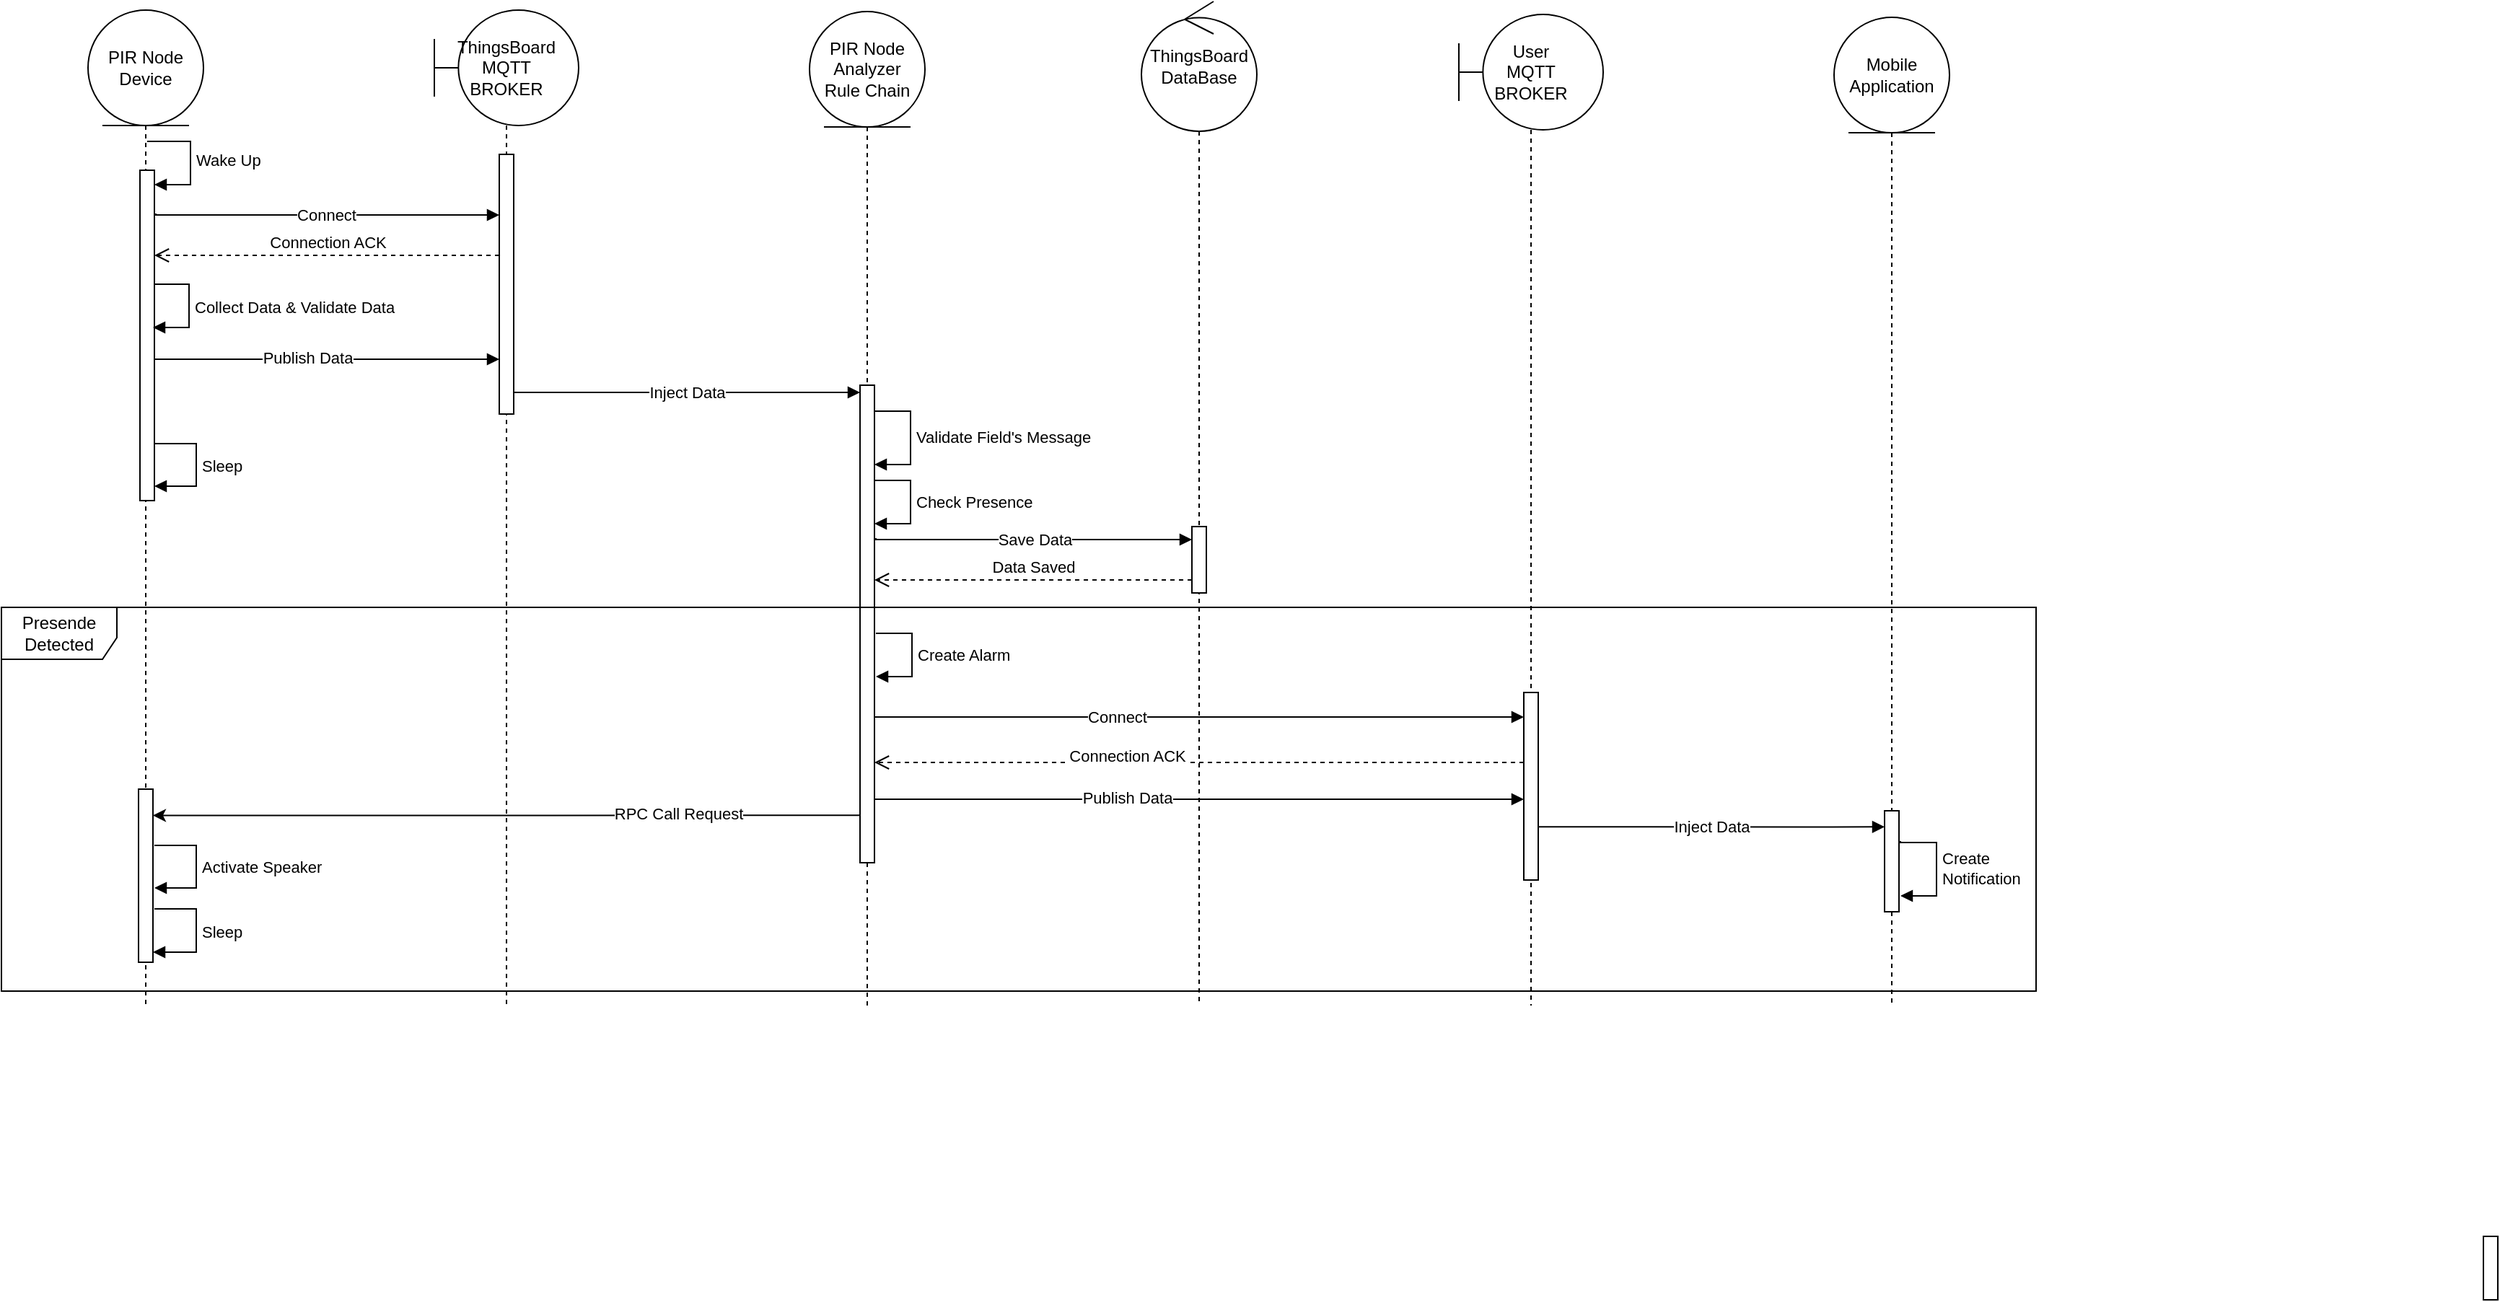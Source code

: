 <mxfile version="26.0.7" pages="4">
  <diagram name="Detect Presence Sequence" id="2YBvvXClWsGukQMizWep">
    <mxGraphModel dx="1434" dy="790" grid="1" gridSize="10" guides="1" tooltips="1" connect="1" arrows="1" fold="1" page="1" pageScale="1" pageWidth="850" pageHeight="1100" math="0" shadow="0">
      <root>
        <mxCell id="0" />
        <mxCell id="1" parent="0" />
        <mxCell id="kjBLO1USSmWoaKHuXrDI-1" value="PIR Node Device" style="shape=umlLifeline;perimeter=lifelinePerimeter;whiteSpace=wrap;html=1;container=1;dropTarget=0;collapsible=0;recursiveResize=0;outlineConnect=0;portConstraint=eastwest;newEdgeStyle={&quot;curved&quot;:0,&quot;rounded&quot;:0};participant=umlEntity;size=80;" vertex="1" parent="1">
          <mxGeometry x="80" y="50" width="80" height="690" as="geometry" />
        </mxCell>
        <mxCell id="kjBLO1USSmWoaKHuXrDI-7" value="" style="html=1;points=[[0,0,0,0,5],[0,1,0,0,-5],[1,0,0,0,5],[1,1,0,0,-5]];perimeter=orthogonalPerimeter;outlineConnect=0;targetShapes=umlLifeline;portConstraint=eastwest;newEdgeStyle={&quot;curved&quot;:0,&quot;rounded&quot;:0};" vertex="1" parent="kjBLO1USSmWoaKHuXrDI-1">
          <mxGeometry x="36" y="111" width="10" height="229" as="geometry" />
        </mxCell>
        <mxCell id="kjBLO1USSmWoaKHuXrDI-8" value="Wake Up" style="html=1;align=left;spacingLeft=2;endArrow=block;rounded=0;edgeStyle=orthogonalEdgeStyle;curved=0;rounded=0;" edge="1" target="kjBLO1USSmWoaKHuXrDI-7" parent="kjBLO1USSmWoaKHuXrDI-1">
          <mxGeometry relative="1" as="geometry">
            <mxPoint x="41" y="91" as="sourcePoint" />
            <Array as="points">
              <mxPoint x="71" y="121" />
            </Array>
          </mxGeometry>
        </mxCell>
        <mxCell id="kjBLO1USSmWoaKHuXrDI-12" value="Sleep" style="html=1;align=left;spacingLeft=2;endArrow=block;rounded=0;edgeStyle=orthogonalEdgeStyle;curved=0;rounded=0;" edge="1" parent="kjBLO1USSmWoaKHuXrDI-1">
          <mxGeometry relative="1" as="geometry">
            <mxPoint x="46" y="300.5" as="sourcePoint" />
            <Array as="points">
              <mxPoint x="75" y="300" />
              <mxPoint x="75" y="330" />
            </Array>
            <mxPoint x="46" y="330" as="targetPoint" />
          </mxGeometry>
        </mxCell>
        <mxCell id="kjBLO1USSmWoaKHuXrDI-2" value="ThingsBoard&lt;div&gt;MQTT&lt;/div&gt;&lt;div&gt;BROKER&lt;/div&gt;" style="shape=umlLifeline;perimeter=lifelinePerimeter;whiteSpace=wrap;html=1;container=1;dropTarget=0;collapsible=0;recursiveResize=0;outlineConnect=0;portConstraint=eastwest;newEdgeStyle={&quot;curved&quot;:0,&quot;rounded&quot;:0};participant=umlBoundary;size=80;" vertex="1" parent="1">
          <mxGeometry x="320" y="50" width="100" height="690" as="geometry" />
        </mxCell>
        <mxCell id="kjBLO1USSmWoaKHuXrDI-13" value="" style="html=1;points=[[0,0,0,0,5],[0,1,0,0,-5],[1,0,0,0,5],[1,1,0,0,-5]];perimeter=orthogonalPerimeter;outlineConnect=0;targetShapes=umlLifeline;portConstraint=eastwest;newEdgeStyle={&quot;curved&quot;:0,&quot;rounded&quot;:0};" vertex="1" parent="kjBLO1USSmWoaKHuXrDI-2">
          <mxGeometry x="45" y="100" width="10" height="180" as="geometry" />
        </mxCell>
        <mxCell id="kjBLO1USSmWoaKHuXrDI-4" value="PIR Node Analyzer&lt;div&gt;Rule Chain&lt;/div&gt;" style="shape=umlLifeline;perimeter=lifelinePerimeter;whiteSpace=wrap;html=1;container=1;dropTarget=0;collapsible=0;recursiveResize=0;outlineConnect=0;portConstraint=eastwest;newEdgeStyle={&quot;curved&quot;:0,&quot;rounded&quot;:0};participant=umlEntity;size=80;" vertex="1" parent="1">
          <mxGeometry x="580" y="51" width="80" height="689" as="geometry" />
        </mxCell>
        <mxCell id="kjBLO1USSmWoaKHuXrDI-14" value="" style="html=1;points=[[0,0,0,0,5],[0,1,0,0,-5],[1,0,0,0,5],[1,1,0,0,-5]];perimeter=orthogonalPerimeter;outlineConnect=0;targetShapes=umlLifeline;portConstraint=eastwest;newEdgeStyle={&quot;curved&quot;:0,&quot;rounded&quot;:0};" vertex="1" parent="kjBLO1USSmWoaKHuXrDI-4">
          <mxGeometry x="35" y="259" width="10" height="331" as="geometry" />
        </mxCell>
        <mxCell id="kjBLO1USSmWoaKHuXrDI-17" value="Validate Field&#39;s Message" style="html=1;align=left;spacingLeft=2;endArrow=block;rounded=0;edgeStyle=orthogonalEdgeStyle;curved=0;rounded=0;" edge="1" parent="kjBLO1USSmWoaKHuXrDI-4">
          <mxGeometry relative="1" as="geometry">
            <mxPoint x="45" y="276" as="sourcePoint" />
            <Array as="points">
              <mxPoint x="45" y="277" />
              <mxPoint x="70" y="277" />
              <mxPoint x="70" y="314" />
            </Array>
            <mxPoint x="45" y="314" as="targetPoint" />
          </mxGeometry>
        </mxCell>
        <mxCell id="kjBLO1USSmWoaKHuXrDI-5" value="User&lt;div&gt;MQTT&lt;/div&gt;&lt;div&gt;BROKER&lt;/div&gt;" style="shape=umlLifeline;perimeter=lifelinePerimeter;whiteSpace=wrap;html=1;container=1;dropTarget=0;collapsible=0;recursiveResize=0;outlineConnect=0;portConstraint=eastwest;newEdgeStyle={&quot;curved&quot;:0,&quot;rounded&quot;:0};participant=umlBoundary;size=80;" vertex="1" parent="1">
          <mxGeometry x="1030" y="53" width="100" height="687" as="geometry" />
        </mxCell>
        <mxCell id="kjBLO1USSmWoaKHuXrDI-37" value="" style="html=1;points=[[0,0,0,0,5],[0,1,0,0,-5],[1,0,0,0,5],[1,1,0,0,-5]];perimeter=orthogonalPerimeter;outlineConnect=0;targetShapes=umlLifeline;portConstraint=eastwest;newEdgeStyle={&quot;curved&quot;:0,&quot;rounded&quot;:0};" vertex="1" parent="kjBLO1USSmWoaKHuXrDI-5">
          <mxGeometry x="45" y="470" width="10" height="130" as="geometry" />
        </mxCell>
        <mxCell id="kjBLO1USSmWoaKHuXrDI-6" value="Mobile Application" style="shape=umlLifeline;perimeter=lifelinePerimeter;whiteSpace=wrap;html=1;container=1;dropTarget=0;collapsible=0;recursiveResize=0;outlineConnect=0;portConstraint=eastwest;newEdgeStyle={&quot;curved&quot;:0,&quot;rounded&quot;:0};participant=umlEntity;size=80;" vertex="1" parent="1">
          <mxGeometry x="1290" y="55" width="80" height="685" as="geometry" />
        </mxCell>
        <mxCell id="kjBLO1USSmWoaKHuXrDI-43" value="" style="html=1;points=[[0,0,0,0,5],[0,1,0,0,-5],[1,0,0,0,5],[1,1,0,0,-5]];perimeter=orthogonalPerimeter;outlineConnect=0;targetShapes=umlLifeline;portConstraint=eastwest;newEdgeStyle={&quot;curved&quot;:0,&quot;rounded&quot;:0};" vertex="1" parent="kjBLO1USSmWoaKHuXrDI-6">
          <mxGeometry x="35" y="550" width="10" height="70" as="geometry" />
        </mxCell>
        <mxCell id="kjBLO1USSmWoaKHuXrDI-9" value="Collect Data &amp;amp; Validate Data" style="html=1;align=left;spacingLeft=2;endArrow=block;rounded=0;edgeStyle=orthogonalEdgeStyle;curved=0;rounded=0;" edge="1" parent="1">
          <mxGeometry relative="1" as="geometry">
            <mxPoint x="126" y="240" as="sourcePoint" />
            <Array as="points">
              <mxPoint x="150" y="240" />
              <mxPoint x="150" y="270" />
            </Array>
            <mxPoint x="125" y="270" as="targetPoint" />
          </mxGeometry>
        </mxCell>
        <mxCell id="kjBLO1USSmWoaKHuXrDI-10" value="" style="html=1;align=left;spacingLeft=2;endArrow=block;rounded=0;edgeStyle=orthogonalEdgeStyle;curved=0;rounded=0;" edge="1" parent="1">
          <mxGeometry relative="1" as="geometry">
            <mxPoint x="126" y="292" as="sourcePoint" />
            <Array as="points">
              <mxPoint x="310" y="292" />
              <mxPoint x="310" y="292" />
            </Array>
            <mxPoint x="365" y="292" as="targetPoint" />
          </mxGeometry>
        </mxCell>
        <mxCell id="kjBLO1USSmWoaKHuXrDI-11" value="Publish Data" style="edgeLabel;html=1;align=center;verticalAlign=middle;resizable=0;points=[];" vertex="1" connectable="0" parent="kjBLO1USSmWoaKHuXrDI-10">
          <mxGeometry x="-0.112" y="1" relative="1" as="geometry">
            <mxPoint as="offset" />
          </mxGeometry>
        </mxCell>
        <mxCell id="kjBLO1USSmWoaKHuXrDI-15" value="" style="html=1;align=left;spacingLeft=2;endArrow=block;rounded=0;edgeStyle=orthogonalEdgeStyle;curved=0;rounded=0;" edge="1" parent="1">
          <mxGeometry relative="1" as="geometry">
            <mxPoint x="375" y="315" as="sourcePoint" />
            <Array as="points">
              <mxPoint x="560" y="315" />
              <mxPoint x="560" y="315" />
            </Array>
            <mxPoint x="615" y="315" as="targetPoint" />
          </mxGeometry>
        </mxCell>
        <mxCell id="kjBLO1USSmWoaKHuXrDI-16" value="Inject Data" style="edgeLabel;html=1;align=center;verticalAlign=middle;resizable=0;points=[];" vertex="1" connectable="0" parent="kjBLO1USSmWoaKHuXrDI-15">
          <mxGeometry x="-0.112" y="1" relative="1" as="geometry">
            <mxPoint x="13" y="1" as="offset" />
          </mxGeometry>
        </mxCell>
        <mxCell id="kjBLO1USSmWoaKHuXrDI-19" value="Check Presence" style="html=1;align=left;spacingLeft=2;endArrow=block;rounded=0;edgeStyle=orthogonalEdgeStyle;curved=0;rounded=0;" edge="1" parent="1">
          <mxGeometry relative="1" as="geometry">
            <mxPoint x="625" y="376" as="sourcePoint" />
            <Array as="points">
              <mxPoint x="650" y="376" />
              <mxPoint x="650" y="406" />
            </Array>
            <mxPoint x="625" y="406" as="targetPoint" />
          </mxGeometry>
        </mxCell>
        <mxCell id="kjBLO1USSmWoaKHuXrDI-20" value="ThingsBoard DataBase" style="shape=umlLifeline;perimeter=lifelinePerimeter;whiteSpace=wrap;html=1;container=1;dropTarget=0;collapsible=0;recursiveResize=0;outlineConnect=0;portConstraint=eastwest;newEdgeStyle={&quot;curved&quot;:0,&quot;rounded&quot;:0};participant=umlControl;size=90;" vertex="1" parent="1">
          <mxGeometry x="810" y="44" width="80" height="696" as="geometry" />
        </mxCell>
        <mxCell id="kjBLO1USSmWoaKHuXrDI-36" value="" style="html=1;points=[[0,0,0,0,5],[0,1,0,0,-5],[1,0,0,0,5],[1,1,0,0,-5]];perimeter=orthogonalPerimeter;outlineConnect=0;targetShapes=umlLifeline;portConstraint=eastwest;newEdgeStyle={&quot;curved&quot;:0,&quot;rounded&quot;:0};" vertex="1" parent="kjBLO1USSmWoaKHuXrDI-20">
          <mxGeometry x="35" y="364" width="10" height="46" as="geometry" />
        </mxCell>
        <mxCell id="kjBLO1USSmWoaKHuXrDI-21" value="" style="html=1;align=left;spacingLeft=2;endArrow=block;rounded=0;edgeStyle=orthogonalEdgeStyle;curved=0;rounded=0;" edge="1" parent="1">
          <mxGeometry relative="1" as="geometry">
            <mxPoint x="626" y="416" as="sourcePoint" />
            <Array as="points">
              <mxPoint x="626" y="417" />
            </Array>
            <mxPoint x="845" y="417" as="targetPoint" />
          </mxGeometry>
        </mxCell>
        <mxCell id="kjBLO1USSmWoaKHuXrDI-22" value="Save Data" style="edgeLabel;html=1;align=center;verticalAlign=middle;resizable=0;points=[];" vertex="1" connectable="0" parent="kjBLO1USSmWoaKHuXrDI-21">
          <mxGeometry x="-0.112" y="1" relative="1" as="geometry">
            <mxPoint x="13" y="1" as="offset" />
          </mxGeometry>
        </mxCell>
        <mxCell id="kjBLO1USSmWoaKHuXrDI-27" value="Data Saved" style="html=1;verticalAlign=bottom;endArrow=open;dashed=1;endSize=8;curved=0;rounded=0;exitX=0;exitY=1;exitDx=0;exitDy=-5;exitPerimeter=0;" edge="1" parent="1">
          <mxGeometry relative="1" as="geometry">
            <mxPoint x="625" y="445" as="targetPoint" />
            <mxPoint x="845" y="445" as="sourcePoint" />
            <mxPoint as="offset" />
          </mxGeometry>
        </mxCell>
        <mxCell id="kjBLO1USSmWoaKHuXrDI-30" value="" style="html=1;align=left;spacingLeft=2;endArrow=block;rounded=0;edgeStyle=orthogonalEdgeStyle;curved=0;rounded=0;" edge="1" parent="1" target="kjBLO1USSmWoaKHuXrDI-13">
          <mxGeometry relative="1" as="geometry">
            <mxPoint x="127" y="191" as="sourcePoint" />
            <Array as="points">
              <mxPoint x="127" y="192" />
            </Array>
            <mxPoint x="340" y="192" as="targetPoint" />
          </mxGeometry>
        </mxCell>
        <mxCell id="kjBLO1USSmWoaKHuXrDI-31" value="Connect" style="edgeLabel;html=1;align=center;verticalAlign=middle;resizable=0;points=[];" vertex="1" connectable="0" parent="kjBLO1USSmWoaKHuXrDI-30">
          <mxGeometry x="-0.112" y="1" relative="1" as="geometry">
            <mxPoint x="13" y="1" as="offset" />
          </mxGeometry>
        </mxCell>
        <mxCell id="kjBLO1USSmWoaKHuXrDI-32" value="Connection ACK" style="html=1;verticalAlign=bottom;endArrow=open;dashed=1;endSize=8;curved=0;rounded=0;" edge="1" parent="1" source="kjBLO1USSmWoaKHuXrDI-13">
          <mxGeometry relative="1" as="geometry">
            <mxPoint x="126" y="220" as="targetPoint" />
            <mxPoint x="346" y="220" as="sourcePoint" />
            <mxPoint as="offset" />
          </mxGeometry>
        </mxCell>
        <mxCell id="kjBLO1USSmWoaKHuXrDI-23" value="" style="html=1;points=[[0,0,0,0,5],[0,1,0,0,-5],[1,0,0,0,5],[1,1,0,0,-5]];perimeter=orthogonalPerimeter;outlineConnect=0;targetShapes=umlLifeline;portConstraint=eastwest;newEdgeStyle={&quot;curved&quot;:0,&quot;rounded&quot;:0};" vertex="1" parent="1">
          <mxGeometry x="1740" y="900" width="10" height="44" as="geometry" />
        </mxCell>
        <mxCell id="kjBLO1USSmWoaKHuXrDI-33" value="Create Alarm" style="html=1;align=left;spacingLeft=2;endArrow=block;rounded=0;edgeStyle=orthogonalEdgeStyle;curved=0;rounded=0;" edge="1" parent="1">
          <mxGeometry relative="1" as="geometry">
            <mxPoint x="626" y="482" as="sourcePoint" />
            <Array as="points">
              <mxPoint x="651" y="482" />
              <mxPoint x="651" y="512" />
            </Array>
            <mxPoint x="626" y="512" as="targetPoint" />
          </mxGeometry>
        </mxCell>
        <mxCell id="kjBLO1USSmWoaKHuXrDI-34" value="" style="html=1;align=left;spacingLeft=2;endArrow=block;rounded=0;edgeStyle=orthogonalEdgeStyle;curved=0;rounded=0;exitX=1;exitY=1;exitDx=0;exitDy=-5;exitPerimeter=0;" edge="1" parent="1">
          <mxGeometry relative="1" as="geometry">
            <mxPoint x="625" y="571" as="sourcePoint" />
            <Array as="points">
              <mxPoint x="1040" y="540" />
              <mxPoint x="1040" y="540" />
            </Array>
            <mxPoint x="1075" y="540" as="targetPoint" />
          </mxGeometry>
        </mxCell>
        <mxCell id="kjBLO1USSmWoaKHuXrDI-35" value="Connect" style="edgeLabel;html=1;align=center;verticalAlign=middle;resizable=0;points=[];" vertex="1" connectable="0" parent="kjBLO1USSmWoaKHuXrDI-34">
          <mxGeometry x="-0.112" y="1" relative="1" as="geometry">
            <mxPoint x="-15" y="1" as="offset" />
          </mxGeometry>
        </mxCell>
        <mxCell id="kjBLO1USSmWoaKHuXrDI-38" value="Connection ACK" style="html=1;verticalAlign=bottom;endArrow=open;dashed=1;endSize=8;curved=0;rounded=0;" edge="1" parent="1">
          <mxGeometry x="0.222" y="3" relative="1" as="geometry">
            <mxPoint x="625" y="571.5" as="targetPoint" />
            <mxPoint x="1075" y="571.5" as="sourcePoint" />
            <mxPoint y="1" as="offset" />
          </mxGeometry>
        </mxCell>
        <mxCell id="kjBLO1USSmWoaKHuXrDI-39" value="" style="html=1;align=left;spacingLeft=2;endArrow=block;rounded=0;edgeStyle=orthogonalEdgeStyle;curved=0;rounded=0;" edge="1" parent="1">
          <mxGeometry relative="1" as="geometry">
            <mxPoint x="625" y="597" as="sourcePoint" />
            <Array as="points">
              <mxPoint x="810" y="597" />
              <mxPoint x="810" y="597" />
            </Array>
            <mxPoint x="1075" y="597" as="targetPoint" />
          </mxGeometry>
        </mxCell>
        <mxCell id="kjBLO1USSmWoaKHuXrDI-40" value="Publish Data" style="edgeLabel;html=1;align=center;verticalAlign=middle;resizable=0;points=[];" vertex="1" connectable="0" parent="kjBLO1USSmWoaKHuXrDI-39">
          <mxGeometry x="-0.112" y="1" relative="1" as="geometry">
            <mxPoint x="-25" as="offset" />
          </mxGeometry>
        </mxCell>
        <mxCell id="kjBLO1USSmWoaKHuXrDI-41" value="" style="html=1;align=left;spacingLeft=2;endArrow=block;rounded=0;edgeStyle=orthogonalEdgeStyle;curved=0;rounded=0;" edge="1" parent="1">
          <mxGeometry relative="1" as="geometry">
            <mxPoint x="1085" y="616.17" as="sourcePoint" />
            <Array as="points">
              <mxPoint x="1270" y="616.17" />
              <mxPoint x="1270" y="616.17" />
            </Array>
            <mxPoint x="1325" y="616.17" as="targetPoint" />
          </mxGeometry>
        </mxCell>
        <mxCell id="kjBLO1USSmWoaKHuXrDI-42" value="Inject Data" style="edgeLabel;html=1;align=center;verticalAlign=middle;resizable=0;points=[];" vertex="1" connectable="0" parent="kjBLO1USSmWoaKHuXrDI-41">
          <mxGeometry x="-0.112" y="1" relative="1" as="geometry">
            <mxPoint x="13" y="1" as="offset" />
          </mxGeometry>
        </mxCell>
        <mxCell id="kjBLO1USSmWoaKHuXrDI-44" value="Presende Detected" style="shape=umlFrame;whiteSpace=wrap;html=1;pointerEvents=0;width=80;height=36;" vertex="1" parent="1">
          <mxGeometry x="20" y="464" width="1410" height="266" as="geometry" />
        </mxCell>
        <mxCell id="kjBLO1USSmWoaKHuXrDI-45" value="Create&lt;div&gt;Notification&lt;/div&gt;" style="html=1;align=left;spacingLeft=2;endArrow=block;rounded=0;edgeStyle=orthogonalEdgeStyle;curved=0;rounded=0;" edge="1" parent="1">
          <mxGeometry relative="1" as="geometry">
            <mxPoint x="1336" y="626" as="sourcePoint" />
            <Array as="points">
              <mxPoint x="1336" y="627" />
              <mxPoint x="1361" y="627" />
              <mxPoint x="1361" y="664" />
            </Array>
            <mxPoint x="1336" y="664" as="targetPoint" />
          </mxGeometry>
        </mxCell>
        <mxCell id="g8yGQBq_0c8yReJ27t6i-1" value="" style="html=1;points=[[0,0,0,0,5],[0,1,0,0,-5],[1,0,0,0,5],[1,1,0,0,-5]];perimeter=orthogonalPerimeter;outlineConnect=0;targetShapes=umlLifeline;portConstraint=eastwest;newEdgeStyle={&quot;curved&quot;:0,&quot;rounded&quot;:0};" vertex="1" parent="1">
          <mxGeometry x="115" y="590" width="10" height="120" as="geometry" />
        </mxCell>
        <mxCell id="1fY_BO1wfld2pdKoKQce-1" style="edgeStyle=orthogonalEdgeStyle;rounded=0;orthogonalLoop=1;jettySize=auto;html=1;curved=0;exitX=0;exitY=0.934;exitDx=0;exitDy=0;exitPerimeter=0;" edge="1" parent="1">
          <mxGeometry relative="1" as="geometry">
            <mxPoint x="125" y="608.2" as="targetPoint" />
            <mxPoint x="615" y="608.154" as="sourcePoint" />
            <Array as="points">
              <mxPoint x="370" y="608" />
              <mxPoint x="370" y="608" />
            </Array>
          </mxGeometry>
        </mxCell>
        <mxCell id="1fY_BO1wfld2pdKoKQce-2" value="RPC Call Request" style="edgeLabel;html=1;align=center;verticalAlign=middle;resizable=0;points=[];" vertex="1" connectable="0" parent="1fY_BO1wfld2pdKoKQce-1">
          <mxGeometry x="-0.486" y="-1" relative="1" as="geometry">
            <mxPoint as="offset" />
          </mxGeometry>
        </mxCell>
        <mxCell id="1fY_BO1wfld2pdKoKQce-3" value="Activate Speaker" style="html=1;align=left;spacingLeft=2;endArrow=block;rounded=0;edgeStyle=orthogonalEdgeStyle;curved=0;rounded=0;" edge="1" parent="1">
          <mxGeometry relative="1" as="geometry">
            <mxPoint x="126" y="629.0" as="sourcePoint" />
            <Array as="points">
              <mxPoint x="155" y="628.5" />
              <mxPoint x="155" y="658.5" />
            </Array>
            <mxPoint x="126" y="658.5" as="targetPoint" />
          </mxGeometry>
        </mxCell>
        <mxCell id="1fY_BO1wfld2pdKoKQce-4" value="Sleep" style="html=1;align=left;spacingLeft=2;endArrow=block;rounded=0;edgeStyle=orthogonalEdgeStyle;curved=0;rounded=0;" edge="1" parent="1" target="g8yGQBq_0c8yReJ27t6i-1">
          <mxGeometry relative="1" as="geometry">
            <mxPoint x="126" y="673.0" as="sourcePoint" />
            <Array as="points">
              <mxPoint x="155" y="673" />
              <mxPoint x="155" y="703" />
            </Array>
            <mxPoint x="126" y="702.5" as="targetPoint" />
          </mxGeometry>
        </mxCell>
      </root>
    </mxGraphModel>
  </diagram>
  <diagram name="Fire Hazard Sequence" id="AMLnjJaypyeUaeIKCTb4">
    <mxGraphModel dx="1434" dy="790" grid="1" gridSize="10" guides="1" tooltips="1" connect="1" arrows="1" fold="1" page="1" pageScale="1" pageWidth="850" pageHeight="1100" math="0" shadow="0">
      <root>
        <mxCell id="eryvUeOzvkUz627sLey5-0" />
        <mxCell id="eryvUeOzvkUz627sLey5-1" parent="eryvUeOzvkUz627sLey5-0" />
        <mxCell id="eryvUeOzvkUz627sLey5-2" value="PIR Node Device" style="shape=umlLifeline;perimeter=lifelinePerimeter;whiteSpace=wrap;html=1;container=1;dropTarget=0;collapsible=0;recursiveResize=0;outlineConnect=0;portConstraint=eastwest;newEdgeStyle={&quot;curved&quot;:0,&quot;rounded&quot;:0};participant=umlEntity;size=80;" vertex="1" parent="eryvUeOzvkUz627sLey5-1">
          <mxGeometry x="80" y="50" width="80" height="690" as="geometry" />
        </mxCell>
        <mxCell id="eryvUeOzvkUz627sLey5-3" value="" style="html=1;points=[[0,0,0,0,5],[0,1,0,0,-5],[1,0,0,0,5],[1,1,0,0,-5]];perimeter=orthogonalPerimeter;outlineConnect=0;targetShapes=umlLifeline;portConstraint=eastwest;newEdgeStyle={&quot;curved&quot;:0,&quot;rounded&quot;:0};" vertex="1" parent="eryvUeOzvkUz627sLey5-2">
          <mxGeometry x="36" y="111" width="10" height="229" as="geometry" />
        </mxCell>
        <mxCell id="eryvUeOzvkUz627sLey5-4" value="Wake Up" style="html=1;align=left;spacingLeft=2;endArrow=block;rounded=0;edgeStyle=orthogonalEdgeStyle;curved=0;rounded=0;" edge="1" parent="eryvUeOzvkUz627sLey5-2" target="eryvUeOzvkUz627sLey5-3">
          <mxGeometry relative="1" as="geometry">
            <mxPoint x="41" y="91" as="sourcePoint" />
            <Array as="points">
              <mxPoint x="71" y="121" />
            </Array>
          </mxGeometry>
        </mxCell>
        <mxCell id="eryvUeOzvkUz627sLey5-5" value="Sleep" style="html=1;align=left;spacingLeft=2;endArrow=block;rounded=0;edgeStyle=orthogonalEdgeStyle;curved=0;rounded=0;" edge="1" parent="eryvUeOzvkUz627sLey5-2">
          <mxGeometry relative="1" as="geometry">
            <mxPoint x="46" y="300.5" as="sourcePoint" />
            <Array as="points">
              <mxPoint x="75" y="300" />
              <mxPoint x="75" y="330" />
            </Array>
            <mxPoint x="46" y="330" as="targetPoint" />
          </mxGeometry>
        </mxCell>
        <mxCell id="eryvUeOzvkUz627sLey5-6" value="ThingsBoard&lt;div&gt;MQTT&lt;/div&gt;&lt;div&gt;BROKER&lt;/div&gt;" style="shape=umlLifeline;perimeter=lifelinePerimeter;whiteSpace=wrap;html=1;container=1;dropTarget=0;collapsible=0;recursiveResize=0;outlineConnect=0;portConstraint=eastwest;newEdgeStyle={&quot;curved&quot;:0,&quot;rounded&quot;:0};participant=umlBoundary;size=80;" vertex="1" parent="eryvUeOzvkUz627sLey5-1">
          <mxGeometry x="320" y="50" width="100" height="690" as="geometry" />
        </mxCell>
        <mxCell id="eryvUeOzvkUz627sLey5-7" value="" style="html=1;points=[[0,0,0,0,5],[0,1,0,0,-5],[1,0,0,0,5],[1,1,0,0,-5]];perimeter=orthogonalPerimeter;outlineConnect=0;targetShapes=umlLifeline;portConstraint=eastwest;newEdgeStyle={&quot;curved&quot;:0,&quot;rounded&quot;:0};" vertex="1" parent="eryvUeOzvkUz627sLey5-6">
          <mxGeometry x="45" y="100" width="10" height="180" as="geometry" />
        </mxCell>
        <mxCell id="eryvUeOzvkUz627sLey5-8" value="PIR Node Analyzer&lt;div&gt;Rule Chain&lt;/div&gt;" style="shape=umlLifeline;perimeter=lifelinePerimeter;whiteSpace=wrap;html=1;container=1;dropTarget=0;collapsible=0;recursiveResize=0;outlineConnect=0;portConstraint=eastwest;newEdgeStyle={&quot;curved&quot;:0,&quot;rounded&quot;:0};participant=umlEntity;size=80;" vertex="1" parent="eryvUeOzvkUz627sLey5-1">
          <mxGeometry x="580" y="51" width="80" height="689" as="geometry" />
        </mxCell>
        <mxCell id="eryvUeOzvkUz627sLey5-9" value="" style="html=1;points=[[0,0,0,0,5],[0,1,0,0,-5],[1,0,0,0,5],[1,1,0,0,-5]];perimeter=orthogonalPerimeter;outlineConnect=0;targetShapes=umlLifeline;portConstraint=eastwest;newEdgeStyle={&quot;curved&quot;:0,&quot;rounded&quot;:0};" vertex="1" parent="eryvUeOzvkUz627sLey5-8">
          <mxGeometry x="35" y="259" width="10" height="311" as="geometry" />
        </mxCell>
        <mxCell id="eryvUeOzvkUz627sLey5-10" value="Validate Field&#39;s Message" style="html=1;align=left;spacingLeft=2;endArrow=block;rounded=0;edgeStyle=orthogonalEdgeStyle;curved=0;rounded=0;" edge="1" parent="eryvUeOzvkUz627sLey5-8">
          <mxGeometry relative="1" as="geometry">
            <mxPoint x="45" y="276" as="sourcePoint" />
            <Array as="points">
              <mxPoint x="45" y="277" />
              <mxPoint x="70" y="277" />
              <mxPoint x="70" y="314" />
            </Array>
            <mxPoint x="45" y="314" as="targetPoint" />
          </mxGeometry>
        </mxCell>
        <mxCell id="eryvUeOzvkUz627sLey5-11" value="User&lt;div&gt;MQTT&lt;/div&gt;&lt;div&gt;BROKER&lt;/div&gt;" style="shape=umlLifeline;perimeter=lifelinePerimeter;whiteSpace=wrap;html=1;container=1;dropTarget=0;collapsible=0;recursiveResize=0;outlineConnect=0;portConstraint=eastwest;newEdgeStyle={&quot;curved&quot;:0,&quot;rounded&quot;:0};participant=umlBoundary;size=80;" vertex="1" parent="eryvUeOzvkUz627sLey5-1">
          <mxGeometry x="1030" y="53" width="100" height="687" as="geometry" />
        </mxCell>
        <mxCell id="eryvUeOzvkUz627sLey5-12" value="" style="html=1;points=[[0,0,0,0,5],[0,1,0,0,-5],[1,0,0,0,5],[1,1,0,0,-5]];perimeter=orthogonalPerimeter;outlineConnect=0;targetShapes=umlLifeline;portConstraint=eastwest;newEdgeStyle={&quot;curved&quot;:0,&quot;rounded&quot;:0};" vertex="1" parent="eryvUeOzvkUz627sLey5-11">
          <mxGeometry x="45" y="470" width="10" height="130" as="geometry" />
        </mxCell>
        <mxCell id="eryvUeOzvkUz627sLey5-13" value="Mobile Application" style="shape=umlLifeline;perimeter=lifelinePerimeter;whiteSpace=wrap;html=1;container=1;dropTarget=0;collapsible=0;recursiveResize=0;outlineConnect=0;portConstraint=eastwest;newEdgeStyle={&quot;curved&quot;:0,&quot;rounded&quot;:0};participant=umlEntity;size=80;" vertex="1" parent="eryvUeOzvkUz627sLey5-1">
          <mxGeometry x="1290" y="55" width="80" height="685" as="geometry" />
        </mxCell>
        <mxCell id="eryvUeOzvkUz627sLey5-14" value="" style="html=1;points=[[0,0,0,0,5],[0,1,0,0,-5],[1,0,0,0,5],[1,1,0,0,-5]];perimeter=orthogonalPerimeter;outlineConnect=0;targetShapes=umlLifeline;portConstraint=eastwest;newEdgeStyle={&quot;curved&quot;:0,&quot;rounded&quot;:0};" vertex="1" parent="eryvUeOzvkUz627sLey5-13">
          <mxGeometry x="35" y="550" width="10" height="70" as="geometry" />
        </mxCell>
        <mxCell id="eryvUeOzvkUz627sLey5-15" value="Collect Data &amp;amp; Validate Data" style="html=1;align=left;spacingLeft=2;endArrow=block;rounded=0;edgeStyle=orthogonalEdgeStyle;curved=0;rounded=0;" edge="1" parent="eryvUeOzvkUz627sLey5-1">
          <mxGeometry relative="1" as="geometry">
            <mxPoint x="126" y="240" as="sourcePoint" />
            <Array as="points">
              <mxPoint x="150" y="240" />
              <mxPoint x="150" y="270" />
            </Array>
            <mxPoint x="125" y="270" as="targetPoint" />
          </mxGeometry>
        </mxCell>
        <mxCell id="eryvUeOzvkUz627sLey5-16" value="" style="html=1;align=left;spacingLeft=2;endArrow=block;rounded=0;edgeStyle=orthogonalEdgeStyle;curved=0;rounded=0;" edge="1" parent="eryvUeOzvkUz627sLey5-1">
          <mxGeometry relative="1" as="geometry">
            <mxPoint x="126" y="292" as="sourcePoint" />
            <Array as="points">
              <mxPoint x="310" y="292" />
              <mxPoint x="310" y="292" />
            </Array>
            <mxPoint x="365" y="292" as="targetPoint" />
          </mxGeometry>
        </mxCell>
        <mxCell id="eryvUeOzvkUz627sLey5-17" value="Publish Data" style="edgeLabel;html=1;align=center;verticalAlign=middle;resizable=0;points=[];" vertex="1" connectable="0" parent="eryvUeOzvkUz627sLey5-16">
          <mxGeometry x="-0.112" y="1" relative="1" as="geometry">
            <mxPoint as="offset" />
          </mxGeometry>
        </mxCell>
        <mxCell id="eryvUeOzvkUz627sLey5-18" value="" style="html=1;align=left;spacingLeft=2;endArrow=block;rounded=0;edgeStyle=orthogonalEdgeStyle;curved=0;rounded=0;" edge="1" parent="eryvUeOzvkUz627sLey5-1">
          <mxGeometry relative="1" as="geometry">
            <mxPoint x="375" y="315" as="sourcePoint" />
            <Array as="points">
              <mxPoint x="560" y="315" />
              <mxPoint x="560" y="315" />
            </Array>
            <mxPoint x="615" y="315" as="targetPoint" />
          </mxGeometry>
        </mxCell>
        <mxCell id="eryvUeOzvkUz627sLey5-19" value="Inject Data" style="edgeLabel;html=1;align=center;verticalAlign=middle;resizable=0;points=[];" vertex="1" connectable="0" parent="eryvUeOzvkUz627sLey5-18">
          <mxGeometry x="-0.112" y="1" relative="1" as="geometry">
            <mxPoint x="13" y="1" as="offset" />
          </mxGeometry>
        </mxCell>
        <mxCell id="eryvUeOzvkUz627sLey5-20" value="Check Fire Hazard" style="html=1;align=left;spacingLeft=2;endArrow=block;rounded=0;edgeStyle=orthogonalEdgeStyle;curved=0;rounded=0;" edge="1" parent="eryvUeOzvkUz627sLey5-1">
          <mxGeometry relative="1" as="geometry">
            <mxPoint x="625" y="376" as="sourcePoint" />
            <Array as="points">
              <mxPoint x="650" y="376" />
              <mxPoint x="650" y="406" />
            </Array>
            <mxPoint x="625" y="406" as="targetPoint" />
          </mxGeometry>
        </mxCell>
        <mxCell id="eryvUeOzvkUz627sLey5-21" value="ThingsBoard DataBase" style="shape=umlLifeline;perimeter=lifelinePerimeter;whiteSpace=wrap;html=1;container=1;dropTarget=0;collapsible=0;recursiveResize=0;outlineConnect=0;portConstraint=eastwest;newEdgeStyle={&quot;curved&quot;:0,&quot;rounded&quot;:0};participant=umlControl;size=90;" vertex="1" parent="eryvUeOzvkUz627sLey5-1">
          <mxGeometry x="810" y="44" width="80" height="696" as="geometry" />
        </mxCell>
        <mxCell id="eryvUeOzvkUz627sLey5-22" value="" style="html=1;points=[[0,0,0,0,5],[0,1,0,0,-5],[1,0,0,0,5],[1,1,0,0,-5]];perimeter=orthogonalPerimeter;outlineConnect=0;targetShapes=umlLifeline;portConstraint=eastwest;newEdgeStyle={&quot;curved&quot;:0,&quot;rounded&quot;:0};" vertex="1" parent="eryvUeOzvkUz627sLey5-21">
          <mxGeometry x="35" y="364" width="10" height="46" as="geometry" />
        </mxCell>
        <mxCell id="eryvUeOzvkUz627sLey5-23" value="" style="html=1;align=left;spacingLeft=2;endArrow=block;rounded=0;edgeStyle=orthogonalEdgeStyle;curved=0;rounded=0;" edge="1" parent="eryvUeOzvkUz627sLey5-1">
          <mxGeometry relative="1" as="geometry">
            <mxPoint x="626" y="416" as="sourcePoint" />
            <Array as="points">
              <mxPoint x="626" y="417" />
            </Array>
            <mxPoint x="845" y="417" as="targetPoint" />
          </mxGeometry>
        </mxCell>
        <mxCell id="eryvUeOzvkUz627sLey5-24" value="Save Data" style="edgeLabel;html=1;align=center;verticalAlign=middle;resizable=0;points=[];" vertex="1" connectable="0" parent="eryvUeOzvkUz627sLey5-23">
          <mxGeometry x="-0.112" y="1" relative="1" as="geometry">
            <mxPoint x="13" y="1" as="offset" />
          </mxGeometry>
        </mxCell>
        <mxCell id="eryvUeOzvkUz627sLey5-25" value="Data Saved" style="html=1;verticalAlign=bottom;endArrow=open;dashed=1;endSize=8;curved=0;rounded=0;exitX=0;exitY=1;exitDx=0;exitDy=-5;exitPerimeter=0;" edge="1" parent="eryvUeOzvkUz627sLey5-1">
          <mxGeometry relative="1" as="geometry">
            <mxPoint x="625" y="445" as="targetPoint" />
            <mxPoint x="845" y="445" as="sourcePoint" />
            <mxPoint as="offset" />
          </mxGeometry>
        </mxCell>
        <mxCell id="eryvUeOzvkUz627sLey5-26" value="" style="html=1;align=left;spacingLeft=2;endArrow=block;rounded=0;edgeStyle=orthogonalEdgeStyle;curved=0;rounded=0;" edge="1" parent="eryvUeOzvkUz627sLey5-1" target="eryvUeOzvkUz627sLey5-7">
          <mxGeometry relative="1" as="geometry">
            <mxPoint x="127" y="191" as="sourcePoint" />
            <Array as="points">
              <mxPoint x="127" y="192" />
            </Array>
            <mxPoint x="340" y="192" as="targetPoint" />
          </mxGeometry>
        </mxCell>
        <mxCell id="eryvUeOzvkUz627sLey5-27" value="Connect" style="edgeLabel;html=1;align=center;verticalAlign=middle;resizable=0;points=[];" vertex="1" connectable="0" parent="eryvUeOzvkUz627sLey5-26">
          <mxGeometry x="-0.112" y="1" relative="1" as="geometry">
            <mxPoint x="13" y="1" as="offset" />
          </mxGeometry>
        </mxCell>
        <mxCell id="eryvUeOzvkUz627sLey5-28" value="Connection ACK" style="html=1;verticalAlign=bottom;endArrow=open;dashed=1;endSize=8;curved=0;rounded=0;" edge="1" parent="eryvUeOzvkUz627sLey5-1" source="eryvUeOzvkUz627sLey5-7">
          <mxGeometry relative="1" as="geometry">
            <mxPoint x="126" y="220" as="targetPoint" />
            <mxPoint x="346" y="220" as="sourcePoint" />
            <mxPoint as="offset" />
          </mxGeometry>
        </mxCell>
        <mxCell id="eryvUeOzvkUz627sLey5-29" value="" style="html=1;points=[[0,0,0,0,5],[0,1,0,0,-5],[1,0,0,0,5],[1,1,0,0,-5]];perimeter=orthogonalPerimeter;outlineConnect=0;targetShapes=umlLifeline;portConstraint=eastwest;newEdgeStyle={&quot;curved&quot;:0,&quot;rounded&quot;:0};" vertex="1" parent="eryvUeOzvkUz627sLey5-1">
          <mxGeometry x="1740" y="900" width="10" height="44" as="geometry" />
        </mxCell>
        <mxCell id="eryvUeOzvkUz627sLey5-30" value="Create FIre Hazard Alarm" style="html=1;align=left;spacingLeft=2;endArrow=block;rounded=0;edgeStyle=orthogonalEdgeStyle;curved=0;rounded=0;" edge="1" parent="eryvUeOzvkUz627sLey5-1">
          <mxGeometry relative="1" as="geometry">
            <mxPoint x="626" y="482" as="sourcePoint" />
            <Array as="points">
              <mxPoint x="651" y="482" />
              <mxPoint x="651" y="512" />
            </Array>
            <mxPoint x="626" y="512" as="targetPoint" />
          </mxGeometry>
        </mxCell>
        <mxCell id="eryvUeOzvkUz627sLey5-31" value="" style="html=1;align=left;spacingLeft=2;endArrow=block;rounded=0;edgeStyle=orthogonalEdgeStyle;curved=0;rounded=0;exitX=1;exitY=1;exitDx=0;exitDy=-5;exitPerimeter=0;" edge="1" parent="eryvUeOzvkUz627sLey5-1">
          <mxGeometry relative="1" as="geometry">
            <mxPoint x="625" y="571" as="sourcePoint" />
            <Array as="points">
              <mxPoint x="1040" y="540" />
              <mxPoint x="1040" y="540" />
            </Array>
            <mxPoint x="1075" y="540" as="targetPoint" />
          </mxGeometry>
        </mxCell>
        <mxCell id="eryvUeOzvkUz627sLey5-32" value="Connect" style="edgeLabel;html=1;align=center;verticalAlign=middle;resizable=0;points=[];" vertex="1" connectable="0" parent="eryvUeOzvkUz627sLey5-31">
          <mxGeometry x="-0.112" y="1" relative="1" as="geometry">
            <mxPoint x="-15" y="1" as="offset" />
          </mxGeometry>
        </mxCell>
        <mxCell id="eryvUeOzvkUz627sLey5-33" value="Connection ACK" style="html=1;verticalAlign=bottom;endArrow=open;dashed=1;endSize=8;curved=0;rounded=0;" edge="1" parent="eryvUeOzvkUz627sLey5-1">
          <mxGeometry x="0.222" y="3" relative="1" as="geometry">
            <mxPoint x="625" y="571.5" as="targetPoint" />
            <mxPoint x="1075" y="571.5" as="sourcePoint" />
            <mxPoint y="1" as="offset" />
          </mxGeometry>
        </mxCell>
        <mxCell id="eryvUeOzvkUz627sLey5-34" value="" style="html=1;align=left;spacingLeft=2;endArrow=block;rounded=0;edgeStyle=orthogonalEdgeStyle;curved=0;rounded=0;" edge="1" parent="eryvUeOzvkUz627sLey5-1">
          <mxGeometry relative="1" as="geometry">
            <mxPoint x="625" y="597" as="sourcePoint" />
            <Array as="points">
              <mxPoint x="810" y="597" />
              <mxPoint x="810" y="597" />
            </Array>
            <mxPoint x="1075" y="597" as="targetPoint" />
          </mxGeometry>
        </mxCell>
        <mxCell id="eryvUeOzvkUz627sLey5-35" value="Publish Data" style="edgeLabel;html=1;align=center;verticalAlign=middle;resizable=0;points=[];" vertex="1" connectable="0" parent="eryvUeOzvkUz627sLey5-34">
          <mxGeometry x="-0.112" y="1" relative="1" as="geometry">
            <mxPoint x="-25" as="offset" />
          </mxGeometry>
        </mxCell>
        <mxCell id="eryvUeOzvkUz627sLey5-36" value="" style="html=1;align=left;spacingLeft=2;endArrow=block;rounded=0;edgeStyle=orthogonalEdgeStyle;curved=0;rounded=0;" edge="1" parent="eryvUeOzvkUz627sLey5-1">
          <mxGeometry relative="1" as="geometry">
            <mxPoint x="1085" y="616.17" as="sourcePoint" />
            <Array as="points">
              <mxPoint x="1270" y="616.17" />
              <mxPoint x="1270" y="616.17" />
            </Array>
            <mxPoint x="1325" y="616.17" as="targetPoint" />
          </mxGeometry>
        </mxCell>
        <mxCell id="eryvUeOzvkUz627sLey5-37" value="Inject Data" style="edgeLabel;html=1;align=center;verticalAlign=middle;resizable=0;points=[];" vertex="1" connectable="0" parent="eryvUeOzvkUz627sLey5-36">
          <mxGeometry x="-0.112" y="1" relative="1" as="geometry">
            <mxPoint x="13" y="1" as="offset" />
          </mxGeometry>
        </mxCell>
        <mxCell id="eryvUeOzvkUz627sLey5-38" value="Presende Detected" style="shape=umlFrame;whiteSpace=wrap;html=1;pointerEvents=0;width=80;height=36;" vertex="1" parent="eryvUeOzvkUz627sLey5-1">
          <mxGeometry x="520" y="464" width="910" height="266" as="geometry" />
        </mxCell>
        <mxCell id="eryvUeOzvkUz627sLey5-39" value="Create&lt;div&gt;Notification&lt;/div&gt;" style="html=1;align=left;spacingLeft=2;endArrow=block;rounded=0;edgeStyle=orthogonalEdgeStyle;curved=0;rounded=0;" edge="1" parent="eryvUeOzvkUz627sLey5-1">
          <mxGeometry relative="1" as="geometry">
            <mxPoint x="1336" y="626" as="sourcePoint" />
            <Array as="points">
              <mxPoint x="1336" y="627" />
              <mxPoint x="1361" y="627" />
              <mxPoint x="1361" y="664" />
            </Array>
            <mxPoint x="1336" y="664" as="targetPoint" />
          </mxGeometry>
        </mxCell>
      </root>
    </mxGraphModel>
  </diagram>
  <diagram id="NgKt5Og8F7Bw1aaGR64-" name="Send Command DashBoard Sequence">
    <mxGraphModel dx="2261" dy="790" grid="1" gridSize="10" guides="1" tooltips="1" connect="1" arrows="1" fold="1" page="1" pageScale="1" pageWidth="827" pageHeight="1169" math="0" shadow="0">
      <root>
        <mxCell id="0" />
        <mxCell id="1" parent="0" />
        <mxCell id="bUGPbhKFLodqlmPCBJWT-1" value="ThingsBoard&lt;div&gt;Dashboard&lt;/div&gt;" style="shape=umlLifeline;perimeter=lifelinePerimeter;whiteSpace=wrap;html=1;container=1;dropTarget=0;collapsible=0;recursiveResize=0;outlineConnect=0;portConstraint=eastwest;newEdgeStyle={&quot;curved&quot;:0,&quot;rounded&quot;:0};participant=umlEntity;size=80;" vertex="1" parent="1">
          <mxGeometry x="80" y="70" width="80" height="380" as="geometry" />
        </mxCell>
        <mxCell id="bUGPbhKFLodqlmPCBJWT-2" value="" style="html=1;points=[[0,0,0,0,5],[0,1,0,0,-5],[1,0,0,0,5],[1,1,0,0,-5]];perimeter=orthogonalPerimeter;outlineConnect=0;targetShapes=umlLifeline;portConstraint=eastwest;newEdgeStyle={&quot;curved&quot;:0,&quot;rounded&quot;:0};" vertex="1" parent="bUGPbhKFLodqlmPCBJWT-1">
          <mxGeometry x="36" y="111" width="10" height="79" as="geometry" />
        </mxCell>
        <mxCell id="bUGPbhKFLodqlmPCBJWT-4" value="Execute RPC Method" style="html=1;align=left;spacingLeft=2;endArrow=block;rounded=0;edgeStyle=orthogonalEdgeStyle;curved=0;rounded=0;" edge="1" parent="bUGPbhKFLodqlmPCBJWT-1">
          <mxGeometry x="-0.452" y="10" relative="1" as="geometry">
            <mxPoint x="46" y="157.0" as="sourcePoint" />
            <Array as="points">
              <mxPoint x="160" y="157" />
              <mxPoint x="160" y="157" />
            </Array>
            <mxPoint x="279.5" y="157" as="targetPoint" />
            <mxPoint as="offset" />
          </mxGeometry>
        </mxCell>
        <mxCell id="bUGPbhKFLodqlmPCBJWT-5" value="PIR Node Analyzer&lt;div&gt;Rule Chain&lt;/div&gt;" style="shape=umlLifeline;perimeter=lifelinePerimeter;whiteSpace=wrap;html=1;container=1;dropTarget=0;collapsible=0;recursiveResize=0;outlineConnect=0;portConstraint=eastwest;newEdgeStyle={&quot;curved&quot;:0,&quot;rounded&quot;:0};participant=umlEntity;size=80;" vertex="1" parent="1">
          <mxGeometry x="320" y="70" width="80" height="380" as="geometry" />
        </mxCell>
        <mxCell id="bUGPbhKFLodqlmPCBJWT-6" value="" style="html=1;points=[[0,0,0,0,5],[0,1,0,0,-5],[1,0,0,0,5],[1,1,0,0,-5]];perimeter=orthogonalPerimeter;outlineConnect=0;targetShapes=umlLifeline;portConstraint=eastwest;newEdgeStyle={&quot;curved&quot;:0,&quot;rounded&quot;:0};" vertex="1" parent="bUGPbhKFLodqlmPCBJWT-5">
          <mxGeometry x="36" y="140" width="10" height="60" as="geometry" />
        </mxCell>
        <mxCell id="bUGPbhKFLodqlmPCBJWT-8" value="PIR Node Device" style="shape=umlLifeline;perimeter=lifelinePerimeter;whiteSpace=wrap;html=1;container=1;dropTarget=0;collapsible=0;recursiveResize=0;outlineConnect=0;portConstraint=eastwest;newEdgeStyle={&quot;curved&quot;:0,&quot;rounded&quot;:0};participant=umlEntity;size=80;" vertex="1" parent="1">
          <mxGeometry x="560" y="70" width="80" height="380" as="geometry" />
        </mxCell>
        <mxCell id="bUGPbhKFLodqlmPCBJWT-9" value="" style="html=1;points=[[0,0,0,0,5],[0,1,0,0,-5],[1,0,0,0,5],[1,1,0,0,-5]];perimeter=orthogonalPerimeter;outlineConnect=0;targetShapes=umlLifeline;portConstraint=eastwest;newEdgeStyle={&quot;curved&quot;:0,&quot;rounded&quot;:0};" vertex="1" parent="bUGPbhKFLodqlmPCBJWT-8">
          <mxGeometry x="36" y="111" width="10" height="179" as="geometry" />
        </mxCell>
        <mxCell id="bUGPbhKFLodqlmPCBJWT-10" value="Sleep" style="html=1;align=left;spacingLeft=2;endArrow=block;rounded=0;edgeStyle=orthogonalEdgeStyle;curved=0;rounded=0;" edge="1" parent="bUGPbhKFLodqlmPCBJWT-8">
          <mxGeometry relative="1" as="geometry">
            <mxPoint x="46" y="248.5" as="sourcePoint" />
            <Array as="points">
              <mxPoint x="75" y="248" />
              <mxPoint x="75" y="278" />
            </Array>
            <mxPoint x="46" y="278" as="targetPoint" />
          </mxGeometry>
        </mxCell>
        <mxCell id="bUGPbhKFLodqlmPCBJWT-11" value="" style="shape=umlLifeline;perimeter=lifelinePerimeter;whiteSpace=wrap;html=1;container=1;dropTarget=0;collapsible=0;recursiveResize=0;outlineConnect=0;portConstraint=eastwest;newEdgeStyle={&quot;curved&quot;:0,&quot;rounded&quot;:0};participant=umlActor;size=80;" vertex="1" parent="1">
          <mxGeometry x="-140" y="70" width="40" height="380" as="geometry" />
        </mxCell>
        <mxCell id="bUGPbhKFLodqlmPCBJWT-12" value="" style="html=1;points=[[0,0,0,0,5],[0,1,0,0,-5],[1,0,0,0,5],[1,1,0,0,-5]];perimeter=orthogonalPerimeter;outlineConnect=0;targetShapes=umlLifeline;portConstraint=eastwest;newEdgeStyle={&quot;curved&quot;:0,&quot;rounded&quot;:0};" vertex="1" parent="bUGPbhKFLodqlmPCBJWT-11">
          <mxGeometry x="15" y="100" width="10" height="60" as="geometry" />
        </mxCell>
        <mxCell id="bUGPbhKFLodqlmPCBJWT-13" value="Press &#39;StopDevice&#39; Dashboard Button" style="html=1;align=left;spacingLeft=2;endArrow=block;rounded=0;edgeStyle=orthogonalEdgeStyle;curved=0;rounded=0;" edge="1" parent="1" source="bUGPbhKFLodqlmPCBJWT-12">
          <mxGeometry x="-0.777" y="10" relative="1" as="geometry">
            <mxPoint x="-116" y="200.0" as="sourcePoint" />
            <Array as="points" />
            <mxPoint x="117.5" y="200" as="targetPoint" />
            <mxPoint as="offset" />
          </mxGeometry>
        </mxCell>
        <mxCell id="bUGPbhKFLodqlmPCBJWT-14" value="RPC Call Request" style="html=1;align=left;spacingLeft=2;endArrow=block;rounded=0;edgeStyle=orthogonalEdgeStyle;curved=0;rounded=0;" edge="1" parent="1" target="bUGPbhKFLodqlmPCBJWT-9">
          <mxGeometry x="-0.452" y="10" relative="1" as="geometry">
            <mxPoint x="367" y="250.0" as="sourcePoint" />
            <Array as="points">
              <mxPoint x="440" y="250" />
              <mxPoint x="440" y="250" />
            </Array>
            <mxPoint x="590" y="250" as="targetPoint" />
            <mxPoint as="offset" />
          </mxGeometry>
        </mxCell>
        <mxCell id="bUGPbhKFLodqlmPCBJWT-15" value="Stop Measuring" style="html=1;align=left;spacingLeft=2;endArrow=block;rounded=0;edgeStyle=orthogonalEdgeStyle;curved=0;rounded=0;" edge="1" parent="1">
          <mxGeometry relative="1" as="geometry">
            <mxPoint x="607" y="270.0" as="sourcePoint" />
            <Array as="points">
              <mxPoint x="636" y="269.5" />
              <mxPoint x="636" y="299.5" />
            </Array>
            <mxPoint x="607" y="299.5" as="targetPoint" />
          </mxGeometry>
        </mxCell>
      </root>
    </mxGraphModel>
  </diagram>
  <diagram name="Send Command Mobile App Sequence" id="NJwnq8WbVUorQVasJuY-">
    <mxGraphModel dx="2261" dy="790" grid="1" gridSize="10" guides="1" tooltips="1" connect="1" arrows="1" fold="1" page="1" pageScale="1" pageWidth="827" pageHeight="1169" math="0" shadow="0">
      <root>
        <mxCell id="ThX3hI_XeWIdNdpowyn_-0" />
        <mxCell id="ThX3hI_XeWIdNdpowyn_-1" parent="ThX3hI_XeWIdNdpowyn_-0" />
        <mxCell id="ThX3hI_XeWIdNdpowyn_-5" value="ThingsBoard Platform" style="shape=umlLifeline;perimeter=lifelinePerimeter;whiteSpace=wrap;html=1;container=1;dropTarget=0;collapsible=0;recursiveResize=0;outlineConnect=0;portConstraint=eastwest;newEdgeStyle={&quot;curved&quot;:0,&quot;rounded&quot;:0};participant=umlEntity;size=80;" vertex="1" parent="ThX3hI_XeWIdNdpowyn_-1">
          <mxGeometry x="320" y="70" width="80" height="520" as="geometry" />
        </mxCell>
        <mxCell id="ThX3hI_XeWIdNdpowyn_-6" value="" style="html=1;points=[[0,0,0,0,5],[0,1,0,0,-5],[1,0,0,0,5],[1,1,0,0,-5]];perimeter=orthogonalPerimeter;outlineConnect=0;targetShapes=umlLifeline;portConstraint=eastwest;newEdgeStyle={&quot;curved&quot;:0,&quot;rounded&quot;:0};" vertex="1" parent="ThX3hI_XeWIdNdpowyn_-5">
          <mxGeometry x="35" y="130" width="10" height="60" as="geometry" />
        </mxCell>
        <mxCell id="hah0LV9MDWTeTUtUkTDU-1" value="" style="html=1;points=[[0,0,0,0,5],[0,1,0,0,-5],[1,0,0,0,5],[1,1,0,0,-5]];perimeter=orthogonalPerimeter;outlineConnect=0;targetShapes=umlLifeline;portConstraint=eastwest;newEdgeStyle={&quot;curved&quot;:0,&quot;rounded&quot;:0};" vertex="1" parent="ThX3hI_XeWIdNdpowyn_-5">
          <mxGeometry x="35" y="250" width="10" height="80" as="geometry" />
        </mxCell>
        <mxCell id="ThX3hI_XeWIdNdpowyn_-7" value="PIR Node Device" style="shape=umlLifeline;perimeter=lifelinePerimeter;whiteSpace=wrap;html=1;container=1;dropTarget=0;collapsible=0;recursiveResize=0;outlineConnect=0;portConstraint=eastwest;newEdgeStyle={&quot;curved&quot;:0,&quot;rounded&quot;:0};participant=umlEntity;size=80;" vertex="1" parent="ThX3hI_XeWIdNdpowyn_-1">
          <mxGeometry x="560" y="70" width="80" height="520" as="geometry" />
        </mxCell>
        <mxCell id="ThX3hI_XeWIdNdpowyn_-8" value="" style="html=1;points=[[0,0,0,0,5],[0,1,0,0,-5],[1,0,0,0,5],[1,1,0,0,-5]];perimeter=orthogonalPerimeter;outlineConnect=0;targetShapes=umlLifeline;portConstraint=eastwest;newEdgeStyle={&quot;curved&quot;:0,&quot;rounded&quot;:0};" vertex="1" parent="ThX3hI_XeWIdNdpowyn_-7">
          <mxGeometry x="36" y="309" width="10" height="171" as="geometry" />
        </mxCell>
        <mxCell id="ThX3hI_XeWIdNdpowyn_-9" value="Sleep" style="html=1;align=left;spacingLeft=2;endArrow=block;rounded=0;edgeStyle=orthogonalEdgeStyle;curved=0;rounded=0;" edge="1" parent="ThX3hI_XeWIdNdpowyn_-7">
          <mxGeometry relative="1" as="geometry">
            <mxPoint x="46" y="440.5" as="sourcePoint" />
            <Array as="points">
              <mxPoint x="75" y="440" />
              <mxPoint x="75" y="470" />
            </Array>
            <mxPoint x="46" y="470" as="targetPoint" />
          </mxGeometry>
        </mxCell>
        <mxCell id="ThX3hI_XeWIdNdpowyn_-10" value="" style="shape=umlLifeline;perimeter=lifelinePerimeter;whiteSpace=wrap;html=1;container=1;dropTarget=0;collapsible=0;recursiveResize=0;outlineConnect=0;portConstraint=eastwest;newEdgeStyle={&quot;curved&quot;:0,&quot;rounded&quot;:0};participant=umlActor;size=80;" vertex="1" parent="ThX3hI_XeWIdNdpowyn_-1">
          <mxGeometry x="-140" y="70" width="40" height="520" as="geometry" />
        </mxCell>
        <mxCell id="ThX3hI_XeWIdNdpowyn_-11" value="" style="html=1;points=[[0,0,0,0,5],[0,1,0,0,-5],[1,0,0,0,5],[1,1,0,0,-5]];perimeter=orthogonalPerimeter;outlineConnect=0;targetShapes=umlLifeline;portConstraint=eastwest;newEdgeStyle={&quot;curved&quot;:0,&quot;rounded&quot;:0};" vertex="1" parent="ThX3hI_XeWIdNdpowyn_-10">
          <mxGeometry x="15" y="100" width="10" height="210" as="geometry" />
        </mxCell>
        <mxCell id="ThX3hI_XeWIdNdpowyn_-12" value="Enter UserName And Pswd" style="html=1;align=left;spacingLeft=2;endArrow=block;rounded=0;edgeStyle=orthogonalEdgeStyle;curved=0;rounded=0;" edge="1" parent="ThX3hI_XeWIdNdpowyn_-1" source="ThX3hI_XeWIdNdpowyn_-11" target="KR6kI09BhigCv6rxUOjA-2">
          <mxGeometry x="-0.528" y="10" relative="1" as="geometry">
            <mxPoint x="-116" y="200.0" as="sourcePoint" />
            <Array as="points">
              <mxPoint x="-60" y="201" />
              <mxPoint x="-60" y="201" />
            </Array>
            <mxPoint x="117.5" y="200" as="targetPoint" />
            <mxPoint as="offset" />
          </mxGeometry>
        </mxCell>
        <mxCell id="ThX3hI_XeWIdNdpowyn_-14" value="Stop Measuring" style="html=1;align=left;spacingLeft=2;endArrow=block;rounded=0;edgeStyle=orthogonalEdgeStyle;curved=0;rounded=0;" edge="1" parent="ThX3hI_XeWIdNdpowyn_-1">
          <mxGeometry relative="1" as="geometry">
            <mxPoint x="607" y="462.0" as="sourcePoint" />
            <Array as="points">
              <mxPoint x="636" y="461.5" />
              <mxPoint x="636" y="491.5" />
            </Array>
            <mxPoint x="607" y="491.5" as="targetPoint" />
          </mxGeometry>
        </mxCell>
        <mxCell id="KR6kI09BhigCv6rxUOjA-1" value="Mobile&lt;div&gt;App&lt;span style=&quot;background-color: transparent; color: light-dark(rgb(0, 0, 0), rgb(255, 255, 255));&quot;&gt;lication&lt;/span&gt;&lt;/div&gt;" style="shape=umlLifeline;perimeter=lifelinePerimeter;whiteSpace=wrap;html=1;container=1;dropTarget=0;collapsible=0;recursiveResize=0;outlineConnect=0;portConstraint=eastwest;newEdgeStyle={&quot;curved&quot;:0,&quot;rounded&quot;:0};participant=umlBoundary;size=80;" vertex="1" parent="ThX3hI_XeWIdNdpowyn_-1">
          <mxGeometry x="70" y="70" width="100" height="520" as="geometry" />
        </mxCell>
        <mxCell id="KR6kI09BhigCv6rxUOjA-2" value="" style="html=1;points=[[0,0,0,0,5],[0,1,0,0,-5],[1,0,0,0,5],[1,1,0,0,-5]];perimeter=orthogonalPerimeter;outlineConnect=0;targetShapes=umlLifeline;portConstraint=eastwest;newEdgeStyle={&quot;curved&quot;:0,&quot;rounded&quot;:0};" vertex="1" parent="KR6kI09BhigCv6rxUOjA-1">
          <mxGeometry x="45" y="120" width="10" height="210" as="geometry" />
        </mxCell>
        <mxCell id="KR6kI09BhigCv6rxUOjA-3" value="Authenticate User" style="html=1;align=left;spacingLeft=2;endArrow=block;rounded=0;edgeStyle=orthogonalEdgeStyle;curved=0;rounded=0;" edge="1" parent="ThX3hI_XeWIdNdpowyn_-1">
          <mxGeometry x="-0.444" y="7" relative="1" as="geometry">
            <mxPoint x="126" y="217" as="sourcePoint" />
            <Array as="points">
              <mxPoint x="181" y="217" />
              <mxPoint x="181" y="217" />
            </Array>
            <mxPoint x="356" y="217" as="targetPoint" />
            <mxPoint as="offset" />
          </mxGeometry>
        </mxCell>
        <mxCell id="ZEubWshsiUvJ41WG6xM7-2" value="return Personal Token" style="html=1;verticalAlign=bottom;endArrow=open;dashed=1;endSize=8;curved=0;rounded=0;" edge="1" parent="ThX3hI_XeWIdNdpowyn_-1" target="KR6kI09BhigCv6rxUOjA-2">
          <mxGeometry relative="1" as="geometry">
            <mxPoint x="119.5" y="244.5" as="targetPoint" />
            <mxPoint x="355" y="244.5" as="sourcePoint" />
          </mxGeometry>
        </mxCell>
        <mxCell id="ZEubWshsiUvJ41WG6xM7-3" value="Logged" style="html=1;verticalAlign=bottom;endArrow=open;dashed=1;endSize=8;curved=0;rounded=0;" edge="1" parent="ThX3hI_XeWIdNdpowyn_-1">
          <mxGeometry relative="1" as="geometry">
            <mxPoint x="-117" y="267.5" as="targetPoint" />
            <mxPoint x="113" y="267" as="sourcePoint" />
          </mxGeometry>
        </mxCell>
        <mxCell id="WZv4aIV7Ff_SeexQhYbH-0" value="Press &#39;StopDevice&#39; Button" style="html=1;align=left;spacingLeft=2;endArrow=block;rounded=0;edgeStyle=orthogonalEdgeStyle;curved=0;rounded=0;" edge="1" parent="ThX3hI_XeWIdNdpowyn_-1">
          <mxGeometry x="-0.528" y="10" relative="1" as="geometry">
            <mxPoint x="-115" y="317" as="sourcePoint" />
            <Array as="points">
              <mxPoint x="-60" y="317" />
              <mxPoint x="-60" y="317" />
            </Array>
            <mxPoint x="115" y="317" as="targetPoint" />
            <mxPoint as="offset" />
          </mxGeometry>
        </mxCell>
        <mxCell id="hah0LV9MDWTeTUtUkTDU-0" value="Send RPC Request Command" style="html=1;align=left;spacingLeft=2;endArrow=block;rounded=0;edgeStyle=orthogonalEdgeStyle;curved=0;rounded=0;" edge="1" parent="ThX3hI_XeWIdNdpowyn_-1">
          <mxGeometry x="-0.528" y="10" relative="1" as="geometry">
            <mxPoint x="126" y="333" as="sourcePoint" />
            <Array as="points">
              <mxPoint x="181" y="333" />
              <mxPoint x="181" y="333" />
            </Array>
            <mxPoint x="356" y="333" as="targetPoint" />
            <mxPoint as="offset" />
          </mxGeometry>
        </mxCell>
        <mxCell id="hah0LV9MDWTeTUtUkTDU-2" value="200 OK" style="html=1;verticalAlign=bottom;endArrow=open;dashed=1;endSize=8;curved=0;rounded=0;" edge="1" parent="ThX3hI_XeWIdNdpowyn_-1">
          <mxGeometry relative="1" as="geometry">
            <mxPoint x="124" y="371.5" as="targetPoint" />
            <mxPoint x="354" y="371" as="sourcePoint" />
          </mxGeometry>
        </mxCell>
        <mxCell id="qVcJeB12or_-AzNVF6pT-0" value="Wake Up" style="html=1;align=left;spacingLeft=2;endArrow=block;rounded=0;edgeStyle=orthogonalEdgeStyle;curved=0;rounded=0;" edge="1" parent="ThX3hI_XeWIdNdpowyn_-1">
          <mxGeometry relative="1" as="geometry">
            <mxPoint x="606" y="412.0" as="sourcePoint" />
            <Array as="points">
              <mxPoint x="635" y="411.5" />
              <mxPoint x="635" y="441.5" />
            </Array>
            <mxPoint x="606" y="441.5" as="targetPoint" />
          </mxGeometry>
        </mxCell>
        <mxCell id="wfehxk_v_d5Julghs46h-0" value="RPC Call Request" style="html=1;align=left;spacingLeft=2;endArrow=block;rounded=0;edgeStyle=orthogonalEdgeStyle;curved=0;rounded=0;" edge="1" parent="ThX3hI_XeWIdNdpowyn_-1">
          <mxGeometry x="-0.452" y="10" relative="1" as="geometry">
            <mxPoint x="367" y="389.0" as="sourcePoint" />
            <Array as="points">
              <mxPoint x="440" y="389" />
              <mxPoint x="440" y="389" />
            </Array>
            <mxPoint x="596" y="389" as="targetPoint" />
            <mxPoint as="offset" />
          </mxGeometry>
        </mxCell>
      </root>
    </mxGraphModel>
  </diagram>
</mxfile>
